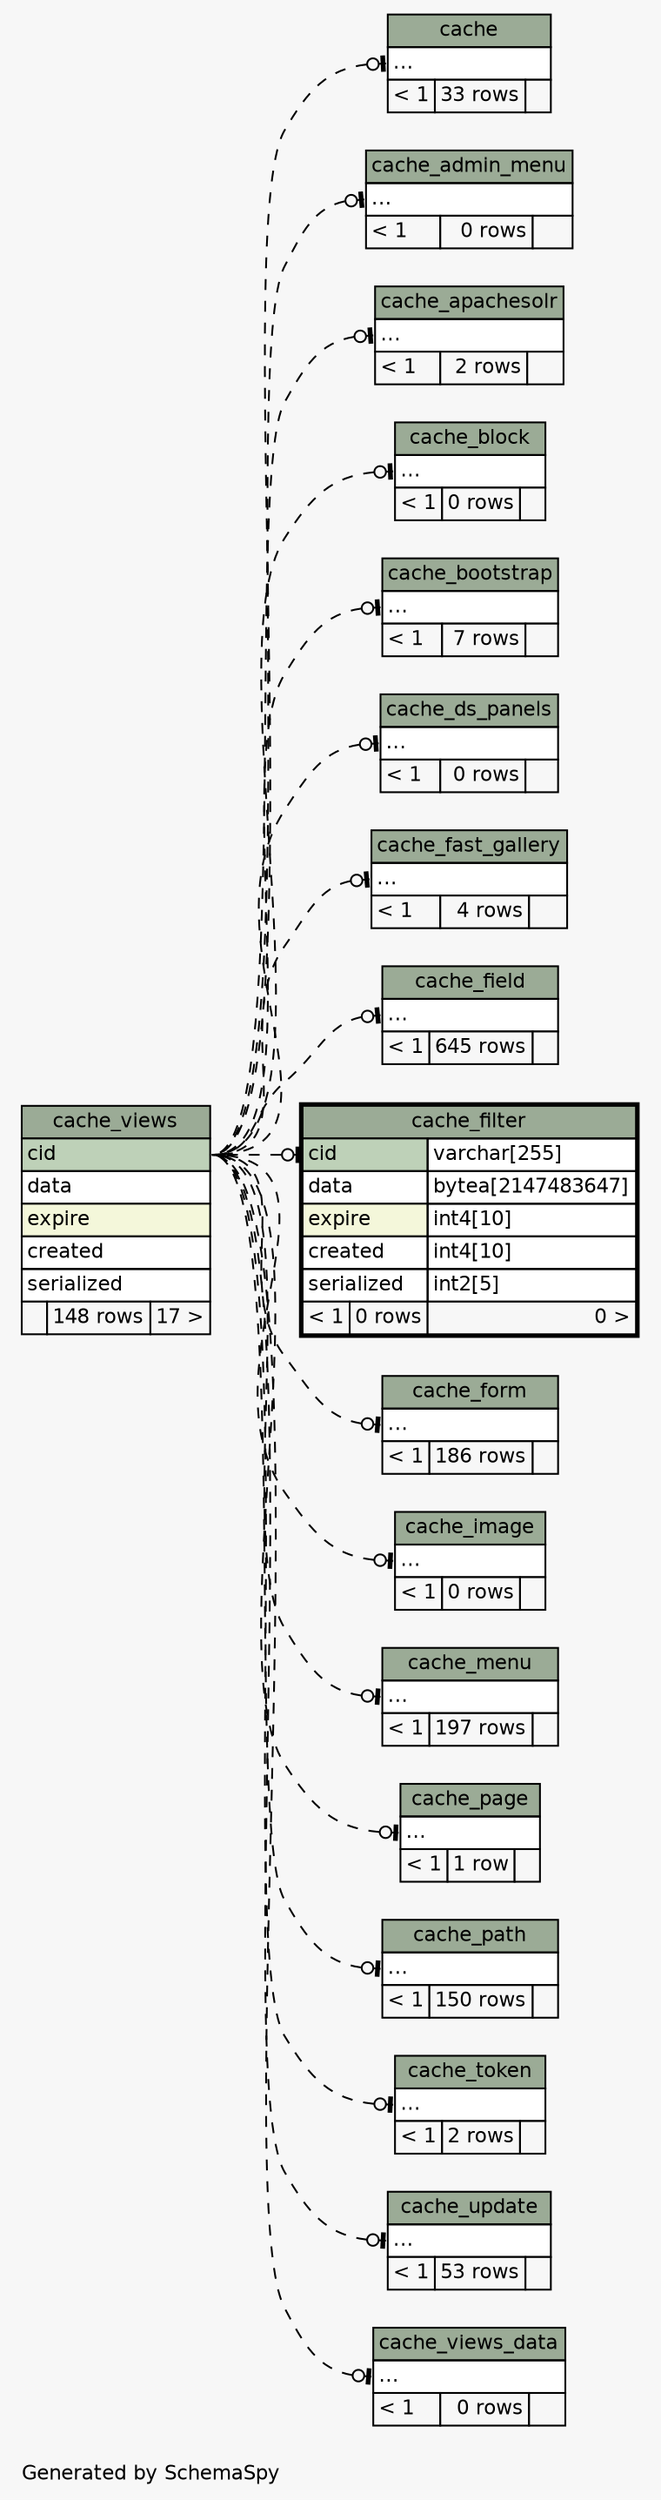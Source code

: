 // dot 2.30.1 on Mac OS X 10.8.3
// SchemaSpy rev 590
digraph "impliedTwoDegreesRelationshipsDiagram" {
  graph [
    rankdir="RL"
    bgcolor="#f7f7f7"
    label="\nGenerated by SchemaSpy"
    labeljust="l"
    nodesep="0.18"
    ranksep="0.46"
    fontname="Helvetica"
    fontsize="11"
  ];
  node [
    fontname="Helvetica"
    fontsize="11"
    shape="plaintext"
  ];
  edge [
    arrowsize="0.8"
  ];
  "cache":"elipses":w -> "cache_views":"cid":e [arrowhead=none dir=back arrowtail=teeodot style=dashed];
  "cache_admin_menu":"elipses":w -> "cache_views":"cid":e [arrowhead=none dir=back arrowtail=teeodot style=dashed];
  "cache_apachesolr":"elipses":w -> "cache_views":"cid":e [arrowhead=none dir=back arrowtail=teeodot style=dashed];
  "cache_block":"elipses":w -> "cache_views":"cid":e [arrowhead=none dir=back arrowtail=teeodot style=dashed];
  "cache_bootstrap":"elipses":w -> "cache_views":"cid":e [arrowhead=none dir=back arrowtail=teeodot style=dashed];
  "cache_ds_panels":"elipses":w -> "cache_views":"cid":e [arrowhead=none dir=back arrowtail=teeodot style=dashed];
  "cache_fast_gallery":"elipses":w -> "cache_views":"cid":e [arrowhead=none dir=back arrowtail=teeodot style=dashed];
  "cache_field":"elipses":w -> "cache_views":"cid":e [arrowhead=none dir=back arrowtail=teeodot style=dashed];
  "cache_filter":"cid":w -> "cache_views":"cid":e [arrowhead=none dir=back arrowtail=teeodot style=dashed];
  "cache_form":"elipses":w -> "cache_views":"cid":e [arrowhead=none dir=back arrowtail=teeodot style=dashed];
  "cache_image":"elipses":w -> "cache_views":"cid":e [arrowhead=none dir=back arrowtail=teeodot style=dashed];
  "cache_menu":"elipses":w -> "cache_views":"cid":e [arrowhead=none dir=back arrowtail=teeodot style=dashed];
  "cache_page":"elipses":w -> "cache_views":"cid":e [arrowhead=none dir=back arrowtail=teeodot style=dashed];
  "cache_path":"elipses":w -> "cache_views":"cid":e [arrowhead=none dir=back arrowtail=teeodot style=dashed];
  "cache_token":"elipses":w -> "cache_views":"cid":e [arrowhead=none dir=back arrowtail=teeodot style=dashed];
  "cache_update":"elipses":w -> "cache_views":"cid":e [arrowhead=none dir=back arrowtail=teeodot style=dashed];
  "cache_views_data":"elipses":w -> "cache_views":"cid":e [arrowhead=none dir=back arrowtail=teeodot style=dashed];
  "cache" [
    label=<
    <TABLE BORDER="0" CELLBORDER="1" CELLSPACING="0" BGCOLOR="#ffffff">
      <TR><TD COLSPAN="3" BGCOLOR="#9bab96" ALIGN="CENTER">cache</TD></TR>
      <TR><TD PORT="elipses" COLSPAN="3" ALIGN="LEFT">...</TD></TR>
      <TR><TD ALIGN="LEFT" BGCOLOR="#f7f7f7">&lt; 1</TD><TD ALIGN="RIGHT" BGCOLOR="#f7f7f7">33 rows</TD><TD ALIGN="RIGHT" BGCOLOR="#f7f7f7">  </TD></TR>
    </TABLE>>
    URL="cache.html"
    tooltip="cache"
  ];
  "cache_admin_menu" [
    label=<
    <TABLE BORDER="0" CELLBORDER="1" CELLSPACING="0" BGCOLOR="#ffffff">
      <TR><TD COLSPAN="3" BGCOLOR="#9bab96" ALIGN="CENTER">cache_admin_menu</TD></TR>
      <TR><TD PORT="elipses" COLSPAN="3" ALIGN="LEFT">...</TD></TR>
      <TR><TD ALIGN="LEFT" BGCOLOR="#f7f7f7">&lt; 1</TD><TD ALIGN="RIGHT" BGCOLOR="#f7f7f7">0 rows</TD><TD ALIGN="RIGHT" BGCOLOR="#f7f7f7">  </TD></TR>
    </TABLE>>
    URL="cache_admin_menu.html"
    tooltip="cache_admin_menu"
  ];
  "cache_apachesolr" [
    label=<
    <TABLE BORDER="0" CELLBORDER="1" CELLSPACING="0" BGCOLOR="#ffffff">
      <TR><TD COLSPAN="3" BGCOLOR="#9bab96" ALIGN="CENTER">cache_apachesolr</TD></TR>
      <TR><TD PORT="elipses" COLSPAN="3" ALIGN="LEFT">...</TD></TR>
      <TR><TD ALIGN="LEFT" BGCOLOR="#f7f7f7">&lt; 1</TD><TD ALIGN="RIGHT" BGCOLOR="#f7f7f7">2 rows</TD><TD ALIGN="RIGHT" BGCOLOR="#f7f7f7">  </TD></TR>
    </TABLE>>
    URL="cache_apachesolr.html"
    tooltip="cache_apachesolr"
  ];
  "cache_block" [
    label=<
    <TABLE BORDER="0" CELLBORDER="1" CELLSPACING="0" BGCOLOR="#ffffff">
      <TR><TD COLSPAN="3" BGCOLOR="#9bab96" ALIGN="CENTER">cache_block</TD></TR>
      <TR><TD PORT="elipses" COLSPAN="3" ALIGN="LEFT">...</TD></TR>
      <TR><TD ALIGN="LEFT" BGCOLOR="#f7f7f7">&lt; 1</TD><TD ALIGN="RIGHT" BGCOLOR="#f7f7f7">0 rows</TD><TD ALIGN="RIGHT" BGCOLOR="#f7f7f7">  </TD></TR>
    </TABLE>>
    URL="cache_block.html"
    tooltip="cache_block"
  ];
  "cache_bootstrap" [
    label=<
    <TABLE BORDER="0" CELLBORDER="1" CELLSPACING="0" BGCOLOR="#ffffff">
      <TR><TD COLSPAN="3" BGCOLOR="#9bab96" ALIGN="CENTER">cache_bootstrap</TD></TR>
      <TR><TD PORT="elipses" COLSPAN="3" ALIGN="LEFT">...</TD></TR>
      <TR><TD ALIGN="LEFT" BGCOLOR="#f7f7f7">&lt; 1</TD><TD ALIGN="RIGHT" BGCOLOR="#f7f7f7">7 rows</TD><TD ALIGN="RIGHT" BGCOLOR="#f7f7f7">  </TD></TR>
    </TABLE>>
    URL="cache_bootstrap.html"
    tooltip="cache_bootstrap"
  ];
  "cache_ds_panels" [
    label=<
    <TABLE BORDER="0" CELLBORDER="1" CELLSPACING="0" BGCOLOR="#ffffff">
      <TR><TD COLSPAN="3" BGCOLOR="#9bab96" ALIGN="CENTER">cache_ds_panels</TD></TR>
      <TR><TD PORT="elipses" COLSPAN="3" ALIGN="LEFT">...</TD></TR>
      <TR><TD ALIGN="LEFT" BGCOLOR="#f7f7f7">&lt; 1</TD><TD ALIGN="RIGHT" BGCOLOR="#f7f7f7">0 rows</TD><TD ALIGN="RIGHT" BGCOLOR="#f7f7f7">  </TD></TR>
    </TABLE>>
    URL="cache_ds_panels.html"
    tooltip="cache_ds_panels"
  ];
  "cache_fast_gallery" [
    label=<
    <TABLE BORDER="0" CELLBORDER="1" CELLSPACING="0" BGCOLOR="#ffffff">
      <TR><TD COLSPAN="3" BGCOLOR="#9bab96" ALIGN="CENTER">cache_fast_gallery</TD></TR>
      <TR><TD PORT="elipses" COLSPAN="3" ALIGN="LEFT">...</TD></TR>
      <TR><TD ALIGN="LEFT" BGCOLOR="#f7f7f7">&lt; 1</TD><TD ALIGN="RIGHT" BGCOLOR="#f7f7f7">4 rows</TD><TD ALIGN="RIGHT" BGCOLOR="#f7f7f7">  </TD></TR>
    </TABLE>>
    URL="cache_fast_gallery.html"
    tooltip="cache_fast_gallery"
  ];
  "cache_field" [
    label=<
    <TABLE BORDER="0" CELLBORDER="1" CELLSPACING="0" BGCOLOR="#ffffff">
      <TR><TD COLSPAN="3" BGCOLOR="#9bab96" ALIGN="CENTER">cache_field</TD></TR>
      <TR><TD PORT="elipses" COLSPAN="3" ALIGN="LEFT">...</TD></TR>
      <TR><TD ALIGN="LEFT" BGCOLOR="#f7f7f7">&lt; 1</TD><TD ALIGN="RIGHT" BGCOLOR="#f7f7f7">645 rows</TD><TD ALIGN="RIGHT" BGCOLOR="#f7f7f7">  </TD></TR>
    </TABLE>>
    URL="cache_field.html"
    tooltip="cache_field"
  ];
  "cache_filter" [
    label=<
    <TABLE BORDER="2" CELLBORDER="1" CELLSPACING="0" BGCOLOR="#ffffff">
      <TR><TD COLSPAN="3" BGCOLOR="#9bab96" ALIGN="CENTER">cache_filter</TD></TR>
      <TR><TD PORT="cid" COLSPAN="2" BGCOLOR="#bed1b8" ALIGN="LEFT">cid</TD><TD PORT="cid.type" ALIGN="LEFT">varchar[255]</TD></TR>
      <TR><TD PORT="data" COLSPAN="2" ALIGN="LEFT">data</TD><TD PORT="data.type" ALIGN="LEFT">bytea[2147483647]</TD></TR>
      <TR><TD PORT="expire" COLSPAN="2" BGCOLOR="#f4f7da" ALIGN="LEFT">expire</TD><TD PORT="expire.type" ALIGN="LEFT">int4[10]</TD></TR>
      <TR><TD PORT="created" COLSPAN="2" ALIGN="LEFT">created</TD><TD PORT="created.type" ALIGN="LEFT">int4[10]</TD></TR>
      <TR><TD PORT="serialized" COLSPAN="2" ALIGN="LEFT">serialized</TD><TD PORT="serialized.type" ALIGN="LEFT">int2[5]</TD></TR>
      <TR><TD ALIGN="LEFT" BGCOLOR="#f7f7f7">&lt; 1</TD><TD ALIGN="RIGHT" BGCOLOR="#f7f7f7">0 rows</TD><TD ALIGN="RIGHT" BGCOLOR="#f7f7f7">0 &gt;</TD></TR>
    </TABLE>>
    URL="cache_filter.html"
    tooltip="cache_filter"
  ];
  "cache_form" [
    label=<
    <TABLE BORDER="0" CELLBORDER="1" CELLSPACING="0" BGCOLOR="#ffffff">
      <TR><TD COLSPAN="3" BGCOLOR="#9bab96" ALIGN="CENTER">cache_form</TD></TR>
      <TR><TD PORT="elipses" COLSPAN="3" ALIGN="LEFT">...</TD></TR>
      <TR><TD ALIGN="LEFT" BGCOLOR="#f7f7f7">&lt; 1</TD><TD ALIGN="RIGHT" BGCOLOR="#f7f7f7">186 rows</TD><TD ALIGN="RIGHT" BGCOLOR="#f7f7f7">  </TD></TR>
    </TABLE>>
    URL="cache_form.html"
    tooltip="cache_form"
  ];
  "cache_image" [
    label=<
    <TABLE BORDER="0" CELLBORDER="1" CELLSPACING="0" BGCOLOR="#ffffff">
      <TR><TD COLSPAN="3" BGCOLOR="#9bab96" ALIGN="CENTER">cache_image</TD></TR>
      <TR><TD PORT="elipses" COLSPAN="3" ALIGN="LEFT">...</TD></TR>
      <TR><TD ALIGN="LEFT" BGCOLOR="#f7f7f7">&lt; 1</TD><TD ALIGN="RIGHT" BGCOLOR="#f7f7f7">0 rows</TD><TD ALIGN="RIGHT" BGCOLOR="#f7f7f7">  </TD></TR>
    </TABLE>>
    URL="cache_image.html"
    tooltip="cache_image"
  ];
  "cache_menu" [
    label=<
    <TABLE BORDER="0" CELLBORDER="1" CELLSPACING="0" BGCOLOR="#ffffff">
      <TR><TD COLSPAN="3" BGCOLOR="#9bab96" ALIGN="CENTER">cache_menu</TD></TR>
      <TR><TD PORT="elipses" COLSPAN="3" ALIGN="LEFT">...</TD></TR>
      <TR><TD ALIGN="LEFT" BGCOLOR="#f7f7f7">&lt; 1</TD><TD ALIGN="RIGHT" BGCOLOR="#f7f7f7">197 rows</TD><TD ALIGN="RIGHT" BGCOLOR="#f7f7f7">  </TD></TR>
    </TABLE>>
    URL="cache_menu.html"
    tooltip="cache_menu"
  ];
  "cache_page" [
    label=<
    <TABLE BORDER="0" CELLBORDER="1" CELLSPACING="0" BGCOLOR="#ffffff">
      <TR><TD COLSPAN="3" BGCOLOR="#9bab96" ALIGN="CENTER">cache_page</TD></TR>
      <TR><TD PORT="elipses" COLSPAN="3" ALIGN="LEFT">...</TD></TR>
      <TR><TD ALIGN="LEFT" BGCOLOR="#f7f7f7">&lt; 1</TD><TD ALIGN="RIGHT" BGCOLOR="#f7f7f7">1 row</TD><TD ALIGN="RIGHT" BGCOLOR="#f7f7f7">  </TD></TR>
    </TABLE>>
    URL="cache_page.html"
    tooltip="cache_page"
  ];
  "cache_path" [
    label=<
    <TABLE BORDER="0" CELLBORDER="1" CELLSPACING="0" BGCOLOR="#ffffff">
      <TR><TD COLSPAN="3" BGCOLOR="#9bab96" ALIGN="CENTER">cache_path</TD></TR>
      <TR><TD PORT="elipses" COLSPAN="3" ALIGN="LEFT">...</TD></TR>
      <TR><TD ALIGN="LEFT" BGCOLOR="#f7f7f7">&lt; 1</TD><TD ALIGN="RIGHT" BGCOLOR="#f7f7f7">150 rows</TD><TD ALIGN="RIGHT" BGCOLOR="#f7f7f7">  </TD></TR>
    </TABLE>>
    URL="cache_path.html"
    tooltip="cache_path"
  ];
  "cache_token" [
    label=<
    <TABLE BORDER="0" CELLBORDER="1" CELLSPACING="0" BGCOLOR="#ffffff">
      <TR><TD COLSPAN="3" BGCOLOR="#9bab96" ALIGN="CENTER">cache_token</TD></TR>
      <TR><TD PORT="elipses" COLSPAN="3" ALIGN="LEFT">...</TD></TR>
      <TR><TD ALIGN="LEFT" BGCOLOR="#f7f7f7">&lt; 1</TD><TD ALIGN="RIGHT" BGCOLOR="#f7f7f7">2 rows</TD><TD ALIGN="RIGHT" BGCOLOR="#f7f7f7">  </TD></TR>
    </TABLE>>
    URL="cache_token.html"
    tooltip="cache_token"
  ];
  "cache_update" [
    label=<
    <TABLE BORDER="0" CELLBORDER="1" CELLSPACING="0" BGCOLOR="#ffffff">
      <TR><TD COLSPAN="3" BGCOLOR="#9bab96" ALIGN="CENTER">cache_update</TD></TR>
      <TR><TD PORT="elipses" COLSPAN="3" ALIGN="LEFT">...</TD></TR>
      <TR><TD ALIGN="LEFT" BGCOLOR="#f7f7f7">&lt; 1</TD><TD ALIGN="RIGHT" BGCOLOR="#f7f7f7">53 rows</TD><TD ALIGN="RIGHT" BGCOLOR="#f7f7f7">  </TD></TR>
    </TABLE>>
    URL="cache_update.html"
    tooltip="cache_update"
  ];
  "cache_views" [
    label=<
    <TABLE BORDER="0" CELLBORDER="1" CELLSPACING="0" BGCOLOR="#ffffff">
      <TR><TD COLSPAN="3" BGCOLOR="#9bab96" ALIGN="CENTER">cache_views</TD></TR>
      <TR><TD PORT="cid" COLSPAN="3" BGCOLOR="#bed1b8" ALIGN="LEFT">cid</TD></TR>
      <TR><TD PORT="data" COLSPAN="3" ALIGN="LEFT">data</TD></TR>
      <TR><TD PORT="expire" COLSPAN="3" BGCOLOR="#f4f7da" ALIGN="LEFT">expire</TD></TR>
      <TR><TD PORT="created" COLSPAN="3" ALIGN="LEFT">created</TD></TR>
      <TR><TD PORT="serialized" COLSPAN="3" ALIGN="LEFT">serialized</TD></TR>
      <TR><TD ALIGN="LEFT" BGCOLOR="#f7f7f7">  </TD><TD ALIGN="RIGHT" BGCOLOR="#f7f7f7">148 rows</TD><TD ALIGN="RIGHT" BGCOLOR="#f7f7f7">17 &gt;</TD></TR>
    </TABLE>>
    URL="cache_views.html"
    tooltip="cache_views"
  ];
  "cache_views_data" [
    label=<
    <TABLE BORDER="0" CELLBORDER="1" CELLSPACING="0" BGCOLOR="#ffffff">
      <TR><TD COLSPAN="3" BGCOLOR="#9bab96" ALIGN="CENTER">cache_views_data</TD></TR>
      <TR><TD PORT="elipses" COLSPAN="3" ALIGN="LEFT">...</TD></TR>
      <TR><TD ALIGN="LEFT" BGCOLOR="#f7f7f7">&lt; 1</TD><TD ALIGN="RIGHT" BGCOLOR="#f7f7f7">0 rows</TD><TD ALIGN="RIGHT" BGCOLOR="#f7f7f7">  </TD></TR>
    </TABLE>>
    URL="cache_views_data.html"
    tooltip="cache_views_data"
  ];
}
